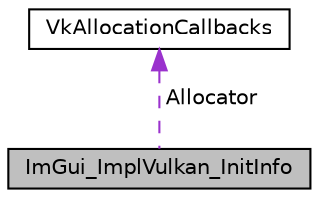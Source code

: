 digraph "ImGui_ImplVulkan_InitInfo"
{
 // LATEX_PDF_SIZE
  edge [fontname="Helvetica",fontsize="10",labelfontname="Helvetica",labelfontsize="10"];
  node [fontname="Helvetica",fontsize="10",shape=record];
  Node1 [label="ImGui_ImplVulkan_InitInfo",height=0.2,width=0.4,color="black", fillcolor="grey75", style="filled", fontcolor="black",tooltip=" "];
  Node2 -> Node1 [dir="back",color="darkorchid3",fontsize="10",style="dashed",label=" Allocator" ,fontname="Helvetica"];
  Node2 [label="VkAllocationCallbacks",height=0.2,width=0.4,color="black", fillcolor="white", style="filled",URL="$structVkAllocationCallbacks.html",tooltip=" "];
}
